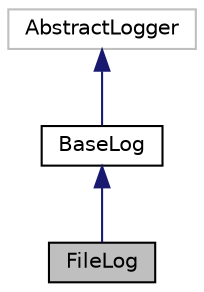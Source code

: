 digraph "FileLog"
{
  edge [fontname="Helvetica",fontsize="10",labelfontname="Helvetica",labelfontsize="10"];
  node [fontname="Helvetica",fontsize="10",shape=record];
  Node1 [label="FileLog",height=0.2,width=0.4,color="black", fillcolor="grey75", style="filled", fontcolor="black"];
  Node2 -> Node1 [dir="back",color="midnightblue",fontsize="10",style="solid",fontname="Helvetica"];
  Node2 [label="BaseLog",height=0.2,width=0.4,color="black", fillcolor="white", style="filled",URL="$class_cake_1_1_log_1_1_engine_1_1_base_log.html"];
  Node3 -> Node2 [dir="back",color="midnightblue",fontsize="10",style="solid",fontname="Helvetica"];
  Node3 [label="AbstractLogger",height=0.2,width=0.4,color="grey75", fillcolor="white", style="filled"];
}
